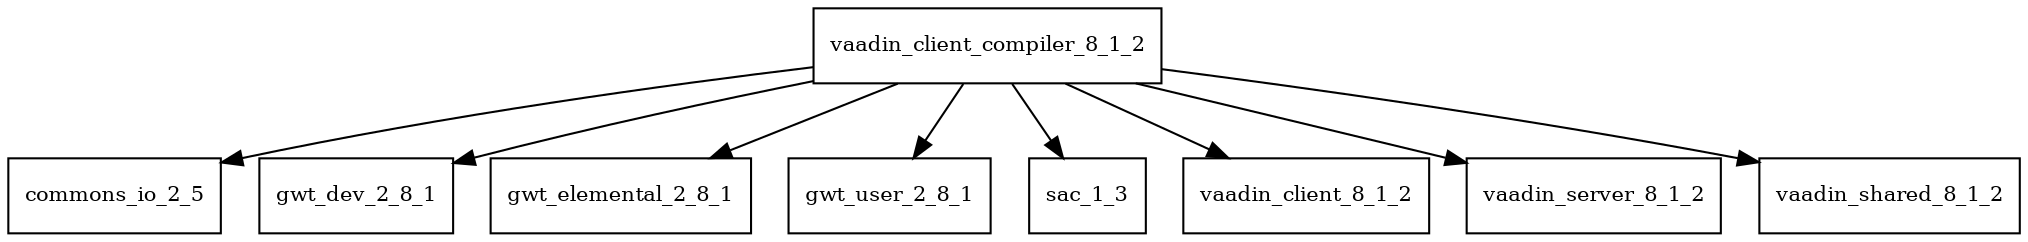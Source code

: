 digraph vaadin_client_compiler_8_1_2_dependencies {
  node [shape = box, fontsize=10.0];
  vaadin_client_compiler_8_1_2 -> commons_io_2_5;
  vaadin_client_compiler_8_1_2 -> gwt_dev_2_8_1;
  vaadin_client_compiler_8_1_2 -> gwt_elemental_2_8_1;
  vaadin_client_compiler_8_1_2 -> gwt_user_2_8_1;
  vaadin_client_compiler_8_1_2 -> sac_1_3;
  vaadin_client_compiler_8_1_2 -> vaadin_client_8_1_2;
  vaadin_client_compiler_8_1_2 -> vaadin_server_8_1_2;
  vaadin_client_compiler_8_1_2 -> vaadin_shared_8_1_2;
}
